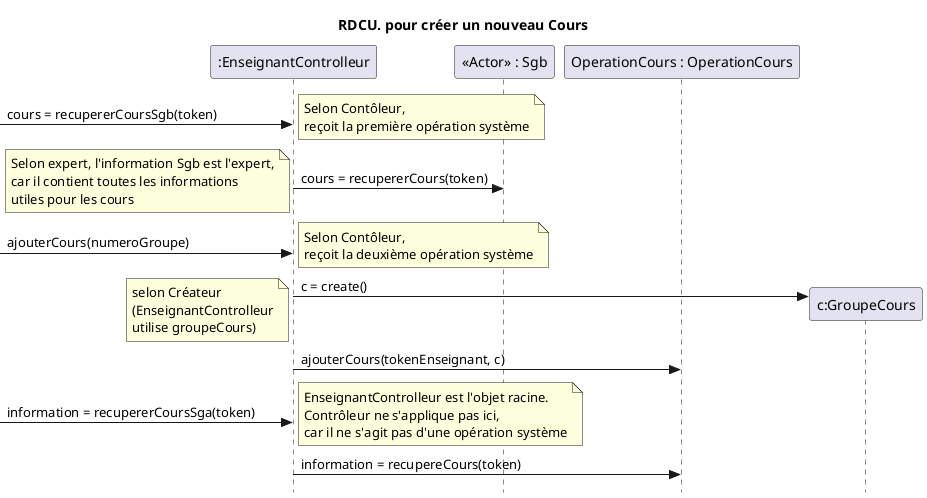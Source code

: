 @startuml creerNouveauCours
skinparam style strictuml
skinparam defaultfontname Verdana
title RDCU. pour créer un nouveau Cours
participant ":EnseignantControlleur" as sga
participant "<<Actor>> : Sgb" as sgb
participant "OperationCours : OperationCours" as map
participant "c:GroupeCours" as cours

->sga : cours = recupererCoursSgb(token)
note left : Selon Contôleur,\nreçoit la première opération système
sga->sgb: cours = recupererCours(token)
note left : Selon expert, l'information Sgb est l'expert,\ncar il contient toutes les informations\nutiles pour les cours
-> sga : ajouterCours(numeroGroupe)
 note left : Selon Contôleur,\nreçoit la deuxième opération système
  create cours
  sga->cours : c = create()
  note left : selon Créateur\n(EnseignantControlleur\nutilise groupeCours)
  sga->map : ajouterCours(tokenEnseignant, c)
  -> sga : information = recupererCoursSga(token)
  note left : EnseignantControlleur est l'objet racine.\nContrôleur ne s'applique pas ici,\ncar il ne s'agit pas d'une opération système
  sga -> map : information = recupereCours(token)
@enduml